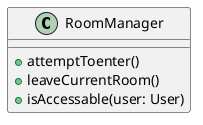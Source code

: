 @startuml
    class RoomManager{
        +attemptToenter()
        +leaveCurrentRoom()
        +isAccessable(user: User)
    }
@enduml